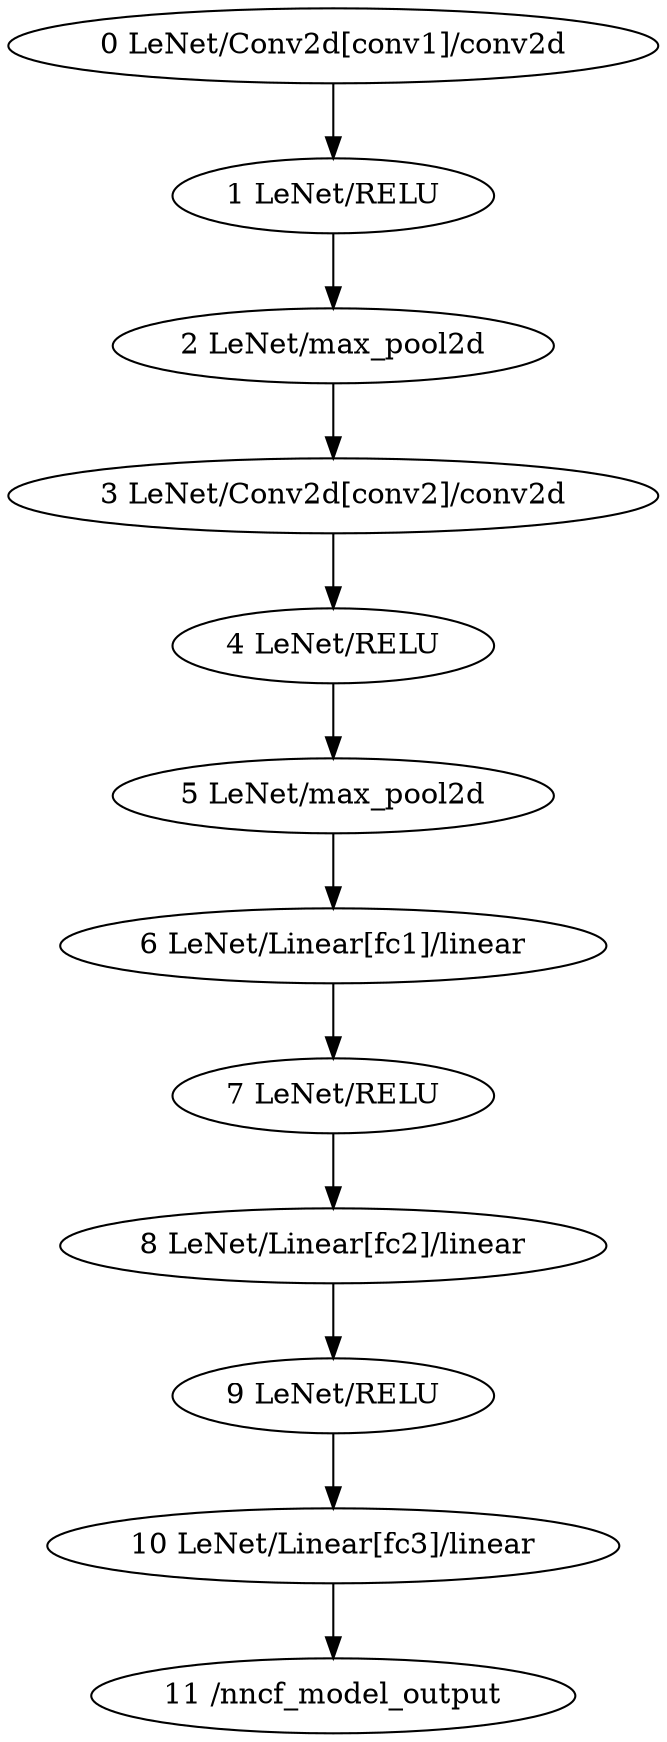 strict digraph  {
"0 LeNet/Conv2d[conv1]/conv2d" [id=0, scope="LeNet/Conv2d[conv1]", type=conv2d];
"1 LeNet/RELU" [id=1, scope=LeNet, type=RELU];
"2 LeNet/max_pool2d" [id=2, scope=LeNet, type=max_pool2d];
"3 LeNet/Conv2d[conv2]/conv2d" [id=3, scope="LeNet/Conv2d[conv2]", type=conv2d];
"4 LeNet/RELU" [id=4, scope=LeNet, type=RELU];
"5 LeNet/max_pool2d" [id=5, scope=LeNet, type=max_pool2d];
"6 LeNet/Linear[fc1]/linear" [id=6, scope="LeNet/Linear[fc1]", type=linear];
"7 LeNet/RELU" [id=7, scope=LeNet, type=RELU];
"8 LeNet/Linear[fc2]/linear" [id=8, scope="LeNet/Linear[fc2]", type=linear];
"9 LeNet/RELU" [id=9, scope=LeNet, type=RELU];
"10 LeNet/Linear[fc3]/linear" [id=10, scope="LeNet/Linear[fc3]", type=linear];
"11 /nncf_model_output" [id=11, scope="", type=nncf_model_output];
"0 LeNet/Conv2d[conv1]/conv2d" -> "1 LeNet/RELU";
"1 LeNet/RELU" -> "2 LeNet/max_pool2d";
"2 LeNet/max_pool2d" -> "3 LeNet/Conv2d[conv2]/conv2d";
"3 LeNet/Conv2d[conv2]/conv2d" -> "4 LeNet/RELU";
"4 LeNet/RELU" -> "5 LeNet/max_pool2d";
"5 LeNet/max_pool2d" -> "6 LeNet/Linear[fc1]/linear";
"6 LeNet/Linear[fc1]/linear" -> "7 LeNet/RELU";
"7 LeNet/RELU" -> "8 LeNet/Linear[fc2]/linear";
"8 LeNet/Linear[fc2]/linear" -> "9 LeNet/RELU";
"9 LeNet/RELU" -> "10 LeNet/Linear[fc3]/linear";
"10 LeNet/Linear[fc3]/linear" -> "11 /nncf_model_output";
}
